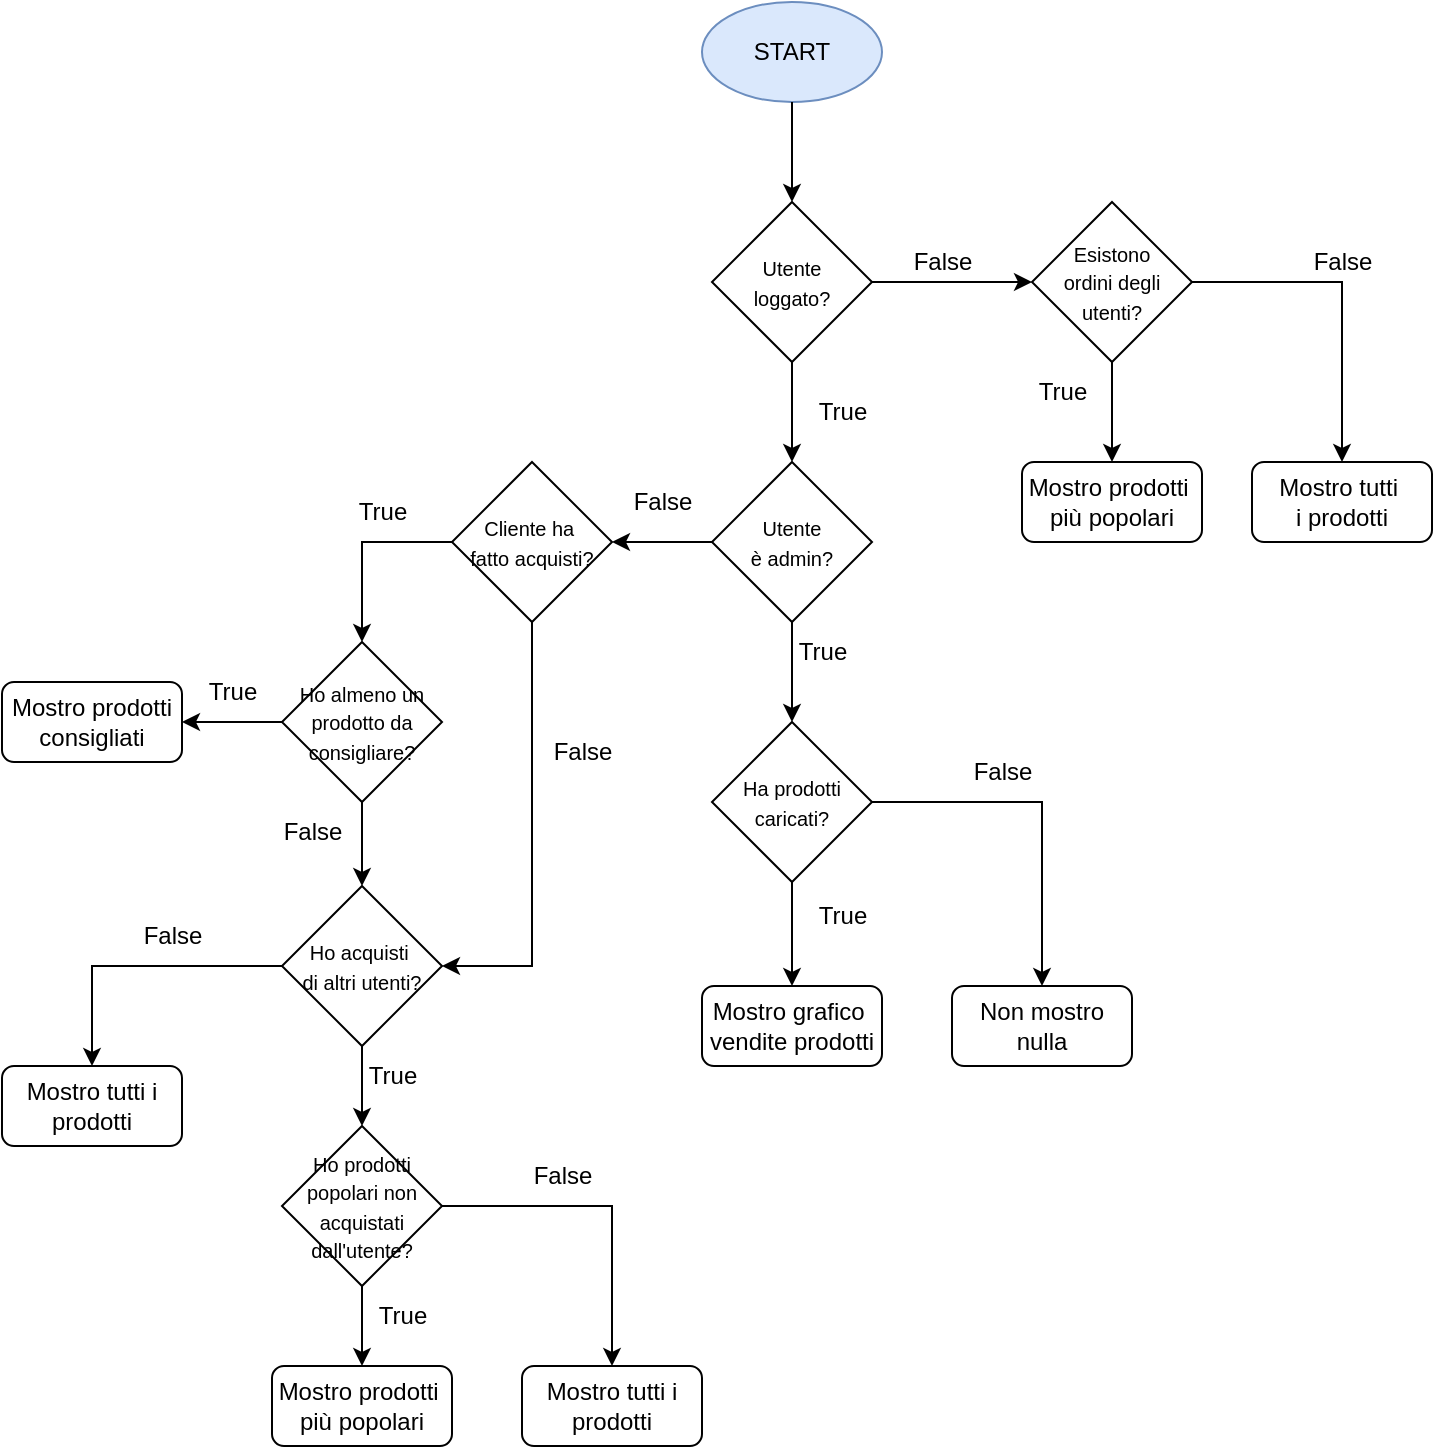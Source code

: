 <mxfile version="21.2.8" type="device">
  <diagram name="Pagina-1" id="kELV2Ai39GTpzXcFeus6">
    <mxGraphModel dx="1060" dy="808" grid="1" gridSize="10" guides="1" tooltips="1" connect="1" arrows="1" fold="1" page="1" pageScale="1" pageWidth="1169" pageHeight="827" math="0" shadow="0">
      <root>
        <mxCell id="0" />
        <mxCell id="1" parent="0" />
        <mxCell id="B7XteCIfGbR5q2yV8HFX-1" value="START" style="ellipse;whiteSpace=wrap;html=1;fillColor=#dae8fc;strokeColor=#6c8ebf;" vertex="1" parent="1">
          <mxGeometry x="415" y="90" width="90" height="50" as="geometry" />
        </mxCell>
        <mxCell id="B7XteCIfGbR5q2yV8HFX-3" value="" style="endArrow=classic;html=1;rounded=0;exitX=1;exitY=0.5;exitDx=0;exitDy=0;entryX=0;entryY=0.5;entryDx=0;entryDy=0;" edge="1" parent="1" source="B7XteCIfGbR5q2yV8HFX-8" target="B7XteCIfGbR5q2yV8HFX-13">
          <mxGeometry width="50" height="50" relative="1" as="geometry">
            <mxPoint x="500" y="230" as="sourcePoint" />
            <mxPoint x="570" y="230" as="targetPoint" />
          </mxGeometry>
        </mxCell>
        <mxCell id="B7XteCIfGbR5q2yV8HFX-4" value="False" style="text;html=1;align=center;verticalAlign=middle;resizable=0;points=[];autosize=1;strokeColor=none;fillColor=none;" vertex="1" parent="1">
          <mxGeometry x="510" y="205" width="50" height="30" as="geometry" />
        </mxCell>
        <mxCell id="B7XteCIfGbR5q2yV8HFX-5" value="" style="endArrow=classic;html=1;rounded=0;exitX=0.5;exitY=1;exitDx=0;exitDy=0;entryX=0.5;entryY=0;entryDx=0;entryDy=0;" edge="1" parent="1" source="B7XteCIfGbR5q2yV8HFX-8" target="B7XteCIfGbR5q2yV8HFX-20">
          <mxGeometry width="50" height="50" relative="1" as="geometry">
            <mxPoint x="460" y="260" as="sourcePoint" />
            <mxPoint x="460" y="320" as="targetPoint" />
          </mxGeometry>
        </mxCell>
        <mxCell id="B7XteCIfGbR5q2yV8HFX-6" value="True" style="text;html=1;align=center;verticalAlign=middle;resizable=0;points=[];autosize=1;strokeColor=none;fillColor=none;" vertex="1" parent="1">
          <mxGeometry x="460" y="280" width="50" height="30" as="geometry" />
        </mxCell>
        <mxCell id="B7XteCIfGbR5q2yV8HFX-8" value="&lt;font style=&quot;font-size: 10px;&quot;&gt;Utente &lt;br&gt;loggato?&lt;/font&gt;" style="rhombus;whiteSpace=wrap;html=1;" vertex="1" parent="1">
          <mxGeometry x="420" y="190" width="80" height="80" as="geometry" />
        </mxCell>
        <mxCell id="B7XteCIfGbR5q2yV8HFX-9" value="" style="endArrow=classic;html=1;rounded=0;exitX=0.5;exitY=1;exitDx=0;exitDy=0;entryX=0.5;entryY=0;entryDx=0;entryDy=0;" edge="1" parent="1" source="B7XteCIfGbR5q2yV8HFX-1" target="B7XteCIfGbR5q2yV8HFX-8">
          <mxGeometry width="50" height="50" relative="1" as="geometry">
            <mxPoint x="460" y="340" as="sourcePoint" />
            <mxPoint x="510" y="290" as="targetPoint" />
          </mxGeometry>
        </mxCell>
        <mxCell id="B7XteCIfGbR5q2yV8HFX-13" value="&lt;font style=&quot;font-size: 10px;&quot;&gt;Esistono&lt;br&gt;ordini degli utenti?&lt;/font&gt;" style="rhombus;whiteSpace=wrap;html=1;" vertex="1" parent="1">
          <mxGeometry x="580" y="190" width="80" height="80" as="geometry" />
        </mxCell>
        <mxCell id="B7XteCIfGbR5q2yV8HFX-14" value="" style="endArrow=classic;html=1;rounded=0;exitX=0.5;exitY=1;exitDx=0;exitDy=0;entryX=0.5;entryY=0;entryDx=0;entryDy=0;" edge="1" parent="1" source="B7XteCIfGbR5q2yV8HFX-13" target="B7XteCIfGbR5q2yV8HFX-19">
          <mxGeometry width="50" height="50" relative="1" as="geometry">
            <mxPoint x="460" y="390" as="sourcePoint" />
            <mxPoint x="620" y="340" as="targetPoint" />
          </mxGeometry>
        </mxCell>
        <mxCell id="B7XteCIfGbR5q2yV8HFX-15" value="True" style="text;html=1;align=center;verticalAlign=middle;resizable=0;points=[];autosize=1;strokeColor=none;fillColor=none;" vertex="1" parent="1">
          <mxGeometry x="570" y="270" width="50" height="30" as="geometry" />
        </mxCell>
        <mxCell id="B7XteCIfGbR5q2yV8HFX-16" value="" style="endArrow=classic;html=1;rounded=0;exitX=1;exitY=0.5;exitDx=0;exitDy=0;entryX=0.5;entryY=0;entryDx=0;entryDy=0;" edge="1" parent="1" source="B7XteCIfGbR5q2yV8HFX-13" target="B7XteCIfGbR5q2yV8HFX-18">
          <mxGeometry width="50" height="50" relative="1" as="geometry">
            <mxPoint x="460" y="390" as="sourcePoint" />
            <mxPoint x="740" y="230" as="targetPoint" />
            <Array as="points">
              <mxPoint x="735" y="230" />
            </Array>
          </mxGeometry>
        </mxCell>
        <mxCell id="B7XteCIfGbR5q2yV8HFX-17" value="False" style="text;html=1;align=center;verticalAlign=middle;resizable=0;points=[];autosize=1;strokeColor=none;fillColor=none;" vertex="1" parent="1">
          <mxGeometry x="710" y="205" width="50" height="30" as="geometry" />
        </mxCell>
        <mxCell id="B7XteCIfGbR5q2yV8HFX-18" value="Mostro tutti&amp;nbsp;&lt;br&gt;i prodotti" style="rounded=1;whiteSpace=wrap;html=1;" vertex="1" parent="1">
          <mxGeometry x="690" y="320" width="90" height="40" as="geometry" />
        </mxCell>
        <mxCell id="B7XteCIfGbR5q2yV8HFX-19" value="Mostro prodotti&amp;nbsp;&lt;br&gt;più popolari" style="rounded=1;whiteSpace=wrap;html=1;" vertex="1" parent="1">
          <mxGeometry x="575" y="320" width="90" height="40" as="geometry" />
        </mxCell>
        <mxCell id="B7XteCIfGbR5q2yV8HFX-20" value="&lt;font style=&quot;font-size: 10px;&quot;&gt;Utente &lt;br&gt;è admin?&lt;br&gt;&lt;/font&gt;" style="rhombus;whiteSpace=wrap;html=1;" vertex="1" parent="1">
          <mxGeometry x="420" y="320" width="80" height="80" as="geometry" />
        </mxCell>
        <mxCell id="B7XteCIfGbR5q2yV8HFX-21" value="" style="endArrow=classic;html=1;rounded=0;exitX=0.5;exitY=1;exitDx=0;exitDy=0;" edge="1" parent="1" source="B7XteCIfGbR5q2yV8HFX-20">
          <mxGeometry width="50" height="50" relative="1" as="geometry">
            <mxPoint x="460" y="380" as="sourcePoint" />
            <mxPoint x="460" y="450" as="targetPoint" />
          </mxGeometry>
        </mxCell>
        <mxCell id="B7XteCIfGbR5q2yV8HFX-22" value="&lt;font style=&quot;font-size: 10px;&quot;&gt;Ha prodotti&lt;br&gt;caricati?&lt;br&gt;&lt;/font&gt;" style="rhombus;whiteSpace=wrap;html=1;" vertex="1" parent="1">
          <mxGeometry x="420" y="450" width="80" height="80" as="geometry" />
        </mxCell>
        <mxCell id="B7XteCIfGbR5q2yV8HFX-23" value="True" style="text;html=1;align=center;verticalAlign=middle;resizable=0;points=[];autosize=1;strokeColor=none;fillColor=none;" vertex="1" parent="1">
          <mxGeometry x="450" y="400" width="50" height="30" as="geometry" />
        </mxCell>
        <mxCell id="B7XteCIfGbR5q2yV8HFX-24" value="" style="endArrow=classic;html=1;rounded=0;exitX=0;exitY=0.5;exitDx=0;exitDy=0;entryX=1;entryY=0.5;entryDx=0;entryDy=0;" edge="1" parent="1" source="B7XteCIfGbR5q2yV8HFX-20" target="B7XteCIfGbR5q2yV8HFX-33">
          <mxGeometry width="50" height="50" relative="1" as="geometry">
            <mxPoint x="460" y="360" as="sourcePoint" />
            <mxPoint x="370" y="360" as="targetPoint" />
          </mxGeometry>
        </mxCell>
        <mxCell id="B7XteCIfGbR5q2yV8HFX-25" value="False" style="text;html=1;align=center;verticalAlign=middle;resizable=0;points=[];autosize=1;strokeColor=none;fillColor=none;" vertex="1" parent="1">
          <mxGeometry x="370" y="325" width="50" height="30" as="geometry" />
        </mxCell>
        <mxCell id="B7XteCIfGbR5q2yV8HFX-26" value="" style="endArrow=classic;html=1;rounded=0;exitX=0.5;exitY=1;exitDx=0;exitDy=0;entryX=0.5;entryY=0;entryDx=0;entryDy=0;" edge="1" parent="1" source="B7XteCIfGbR5q2yV8HFX-22" target="B7XteCIfGbR5q2yV8HFX-28">
          <mxGeometry width="50" height="50" relative="1" as="geometry">
            <mxPoint x="585" y="465" as="sourcePoint" />
            <mxPoint x="570" y="490" as="targetPoint" />
            <Array as="points" />
          </mxGeometry>
        </mxCell>
        <mxCell id="B7XteCIfGbR5q2yV8HFX-27" value="True" style="text;html=1;align=center;verticalAlign=middle;resizable=0;points=[];autosize=1;strokeColor=none;fillColor=none;" vertex="1" parent="1">
          <mxGeometry x="460" y="532" width="50" height="30" as="geometry" />
        </mxCell>
        <mxCell id="B7XteCIfGbR5q2yV8HFX-28" value="Mostro grafico&amp;nbsp;&lt;br&gt;vendite prodotti" style="rounded=1;whiteSpace=wrap;html=1;" vertex="1" parent="1">
          <mxGeometry x="415" y="582" width="90" height="40" as="geometry" />
        </mxCell>
        <mxCell id="B7XteCIfGbR5q2yV8HFX-29" value="" style="endArrow=classic;html=1;rounded=0;entryX=0.5;entryY=0;entryDx=0;entryDy=0;exitX=1;exitY=0.5;exitDx=0;exitDy=0;" edge="1" parent="1" source="B7XteCIfGbR5q2yV8HFX-22" target="B7XteCIfGbR5q2yV8HFX-30">
          <mxGeometry width="50" height="50" relative="1" as="geometry">
            <mxPoint x="390" y="532" as="sourcePoint" />
            <mxPoint x="290" y="572" as="targetPoint" />
            <Array as="points">
              <mxPoint x="585" y="490" />
            </Array>
          </mxGeometry>
        </mxCell>
        <mxCell id="B7XteCIfGbR5q2yV8HFX-30" value="Non mostro nulla" style="rounded=1;whiteSpace=wrap;html=1;" vertex="1" parent="1">
          <mxGeometry x="540" y="582" width="90" height="40" as="geometry" />
        </mxCell>
        <mxCell id="B7XteCIfGbR5q2yV8HFX-31" value="False" style="text;html=1;align=center;verticalAlign=middle;resizable=0;points=[];autosize=1;strokeColor=none;fillColor=none;" vertex="1" parent="1">
          <mxGeometry x="540" y="460" width="50" height="30" as="geometry" />
        </mxCell>
        <mxCell id="B7XteCIfGbR5q2yV8HFX-33" value="&lt;font style=&quot;font-size: 10px;&quot;&gt;Cliente ha&amp;nbsp;&lt;br&gt;fatto acquisti?&lt;/font&gt;" style="rhombus;whiteSpace=wrap;html=1;" vertex="1" parent="1">
          <mxGeometry x="290" y="320" width="80" height="80" as="geometry" />
        </mxCell>
        <mxCell id="B7XteCIfGbR5q2yV8HFX-35" value="" style="endArrow=classic;html=1;rounded=0;exitX=0;exitY=0.5;exitDx=0;exitDy=0;entryX=0.5;entryY=0;entryDx=0;entryDy=0;" edge="1" parent="1" source="B7XteCIfGbR5q2yV8HFX-33" target="B7XteCIfGbR5q2yV8HFX-36">
          <mxGeometry width="50" height="50" relative="1" as="geometry">
            <mxPoint x="480" y="420" as="sourcePoint" />
            <mxPoint x="330" y="450" as="targetPoint" />
            <Array as="points">
              <mxPoint x="245" y="360" />
            </Array>
          </mxGeometry>
        </mxCell>
        <mxCell id="B7XteCIfGbR5q2yV8HFX-36" value="&lt;font style=&quot;font-size: 10px;&quot;&gt;Ho almeno un prodotto da consigliare?&lt;/font&gt;" style="rhombus;whiteSpace=wrap;html=1;" vertex="1" parent="1">
          <mxGeometry x="205" y="410" width="80" height="80" as="geometry" />
        </mxCell>
        <mxCell id="B7XteCIfGbR5q2yV8HFX-37" value="True" style="text;html=1;align=center;verticalAlign=middle;resizable=0;points=[];autosize=1;strokeColor=none;fillColor=none;" vertex="1" parent="1">
          <mxGeometry x="230" y="330" width="50" height="30" as="geometry" />
        </mxCell>
        <mxCell id="B7XteCIfGbR5q2yV8HFX-38" value="" style="endArrow=classic;html=1;rounded=0;exitX=0.5;exitY=1;exitDx=0;exitDy=0;entryX=0.5;entryY=0;entryDx=0;entryDy=0;" edge="1" parent="1" source="B7XteCIfGbR5q2yV8HFX-36" target="B7XteCIfGbR5q2yV8HFX-46">
          <mxGeometry width="50" height="50" relative="1" as="geometry">
            <mxPoint x="395" y="372" as="sourcePoint" />
            <mxPoint x="245" y="532" as="targetPoint" />
          </mxGeometry>
        </mxCell>
        <mxCell id="B7XteCIfGbR5q2yV8HFX-40" value="True" style="text;html=1;align=center;verticalAlign=middle;resizable=0;points=[];autosize=1;strokeColor=none;fillColor=none;" vertex="1" parent="1">
          <mxGeometry x="155" y="420" width="50" height="30" as="geometry" />
        </mxCell>
        <mxCell id="B7XteCIfGbR5q2yV8HFX-41" value="" style="endArrow=classic;html=1;rounded=0;exitX=0;exitY=0.5;exitDx=0;exitDy=0;entryX=1;entryY=0.5;entryDx=0;entryDy=0;" edge="1" parent="1" source="B7XteCIfGbR5q2yV8HFX-36" target="B7XteCIfGbR5q2yV8HFX-44">
          <mxGeometry width="50" height="50" relative="1" as="geometry">
            <mxPoint x="395" y="372" as="sourcePoint" />
            <mxPoint x="135" y="450" as="targetPoint" />
          </mxGeometry>
        </mxCell>
        <mxCell id="B7XteCIfGbR5q2yV8HFX-42" value="False" style="text;html=1;align=center;verticalAlign=middle;resizable=0;points=[];autosize=1;strokeColor=none;fillColor=none;" vertex="1" parent="1">
          <mxGeometry x="195" y="490" width="50" height="30" as="geometry" />
        </mxCell>
        <mxCell id="B7XteCIfGbR5q2yV8HFX-44" value="Mostro prodotti&lt;br&gt;consigliati" style="rounded=1;whiteSpace=wrap;html=1;" vertex="1" parent="1">
          <mxGeometry x="65" y="430" width="90" height="40" as="geometry" />
        </mxCell>
        <mxCell id="B7XteCIfGbR5q2yV8HFX-46" value="&lt;span style=&quot;font-size: 10px;&quot;&gt;Ho acquisti&amp;nbsp;&lt;br&gt;di altri utenti?&lt;br&gt;&lt;/span&gt;" style="rhombus;whiteSpace=wrap;html=1;" vertex="1" parent="1">
          <mxGeometry x="205" y="532" width="80" height="80" as="geometry" />
        </mxCell>
        <mxCell id="B7XteCIfGbR5q2yV8HFX-47" value="" style="endArrow=classic;html=1;rounded=0;exitX=0.5;exitY=1;exitDx=0;exitDy=0;entryX=0.5;entryY=0;entryDx=0;entryDy=0;" edge="1" parent="1" source="B7XteCIfGbR5q2yV8HFX-46" target="B7XteCIfGbR5q2yV8HFX-53">
          <mxGeometry width="50" height="50" relative="1" as="geometry">
            <mxPoint x="395" y="592" as="sourcePoint" />
            <mxPoint x="240" y="652" as="targetPoint" />
          </mxGeometry>
        </mxCell>
        <mxCell id="B7XteCIfGbR5q2yV8HFX-49" value="True" style="text;html=1;align=center;verticalAlign=middle;resizable=0;points=[];autosize=1;strokeColor=none;fillColor=none;" vertex="1" parent="1">
          <mxGeometry x="235" y="612" width="50" height="30" as="geometry" />
        </mxCell>
        <mxCell id="B7XteCIfGbR5q2yV8HFX-50" value="" style="endArrow=classic;html=1;rounded=0;exitX=0;exitY=0.5;exitDx=0;exitDy=0;entryX=0.5;entryY=0;entryDx=0;entryDy=0;" edge="1" parent="1" source="B7XteCIfGbR5q2yV8HFX-46" target="B7XteCIfGbR5q2yV8HFX-62">
          <mxGeometry width="50" height="50" relative="1" as="geometry">
            <mxPoint x="395" y="562" as="sourcePoint" />
            <mxPoint x="115" y="572" as="targetPoint" />
            <Array as="points">
              <mxPoint x="110" y="572" />
            </Array>
          </mxGeometry>
        </mxCell>
        <mxCell id="B7XteCIfGbR5q2yV8HFX-51" value="False" style="text;html=1;align=center;verticalAlign=middle;resizable=0;points=[];autosize=1;strokeColor=none;fillColor=none;" vertex="1" parent="1">
          <mxGeometry x="125" y="542" width="50" height="30" as="geometry" />
        </mxCell>
        <mxCell id="B7XteCIfGbR5q2yV8HFX-53" value="&lt;span style=&quot;font-size: 10px;&quot;&gt;Ho prodotti popolari non acquistati dall&#39;utente?&lt;br&gt;&lt;/span&gt;" style="rhombus;whiteSpace=wrap;html=1;" vertex="1" parent="1">
          <mxGeometry x="205" y="652" width="80" height="80" as="geometry" />
        </mxCell>
        <mxCell id="B7XteCIfGbR5q2yV8HFX-56" value="" style="endArrow=classic;html=1;rounded=0;exitX=1;exitY=0.5;exitDx=0;exitDy=0;entryX=0.5;entryY=0;entryDx=0;entryDy=0;" edge="1" parent="1" source="B7XteCIfGbR5q2yV8HFX-53" target="B7XteCIfGbR5q2yV8HFX-58">
          <mxGeometry width="50" height="50" relative="1" as="geometry">
            <mxPoint x="395" y="622" as="sourcePoint" />
            <mxPoint x="355" y="692" as="targetPoint" />
            <Array as="points">
              <mxPoint x="370" y="692" />
            </Array>
          </mxGeometry>
        </mxCell>
        <mxCell id="B7XteCIfGbR5q2yV8HFX-57" value="False" style="text;html=1;align=center;verticalAlign=middle;resizable=0;points=[];autosize=1;strokeColor=none;fillColor=none;" vertex="1" parent="1">
          <mxGeometry x="320" y="662" width="50" height="30" as="geometry" />
        </mxCell>
        <mxCell id="B7XteCIfGbR5q2yV8HFX-58" value="Mostro tutti i prodotti" style="rounded=1;whiteSpace=wrap;html=1;" vertex="1" parent="1">
          <mxGeometry x="325" y="772" width="90" height="40" as="geometry" />
        </mxCell>
        <mxCell id="B7XteCIfGbR5q2yV8HFX-59" value="Mostro prodotti&amp;nbsp;&lt;br&gt;più popolari" style="rounded=1;whiteSpace=wrap;html=1;" vertex="1" parent="1">
          <mxGeometry x="200" y="772" width="90" height="40" as="geometry" />
        </mxCell>
        <mxCell id="B7XteCIfGbR5q2yV8HFX-60" value="" style="endArrow=classic;html=1;rounded=0;exitX=0.5;exitY=1;exitDx=0;exitDy=0;entryX=0.5;entryY=0;entryDx=0;entryDy=0;" edge="1" parent="1" source="B7XteCIfGbR5q2yV8HFX-53" target="B7XteCIfGbR5q2yV8HFX-59">
          <mxGeometry width="50" height="50" relative="1" as="geometry">
            <mxPoint x="395" y="742" as="sourcePoint" />
            <mxPoint x="445" y="692" as="targetPoint" />
          </mxGeometry>
        </mxCell>
        <mxCell id="B7XteCIfGbR5q2yV8HFX-61" value="True" style="text;html=1;align=center;verticalAlign=middle;resizable=0;points=[];autosize=1;strokeColor=none;fillColor=none;" vertex="1" parent="1">
          <mxGeometry x="240" y="732" width="50" height="30" as="geometry" />
        </mxCell>
        <mxCell id="B7XteCIfGbR5q2yV8HFX-62" value="Mostro tutti i prodotti" style="rounded=1;whiteSpace=wrap;html=1;" vertex="1" parent="1">
          <mxGeometry x="65" y="622" width="90" height="40" as="geometry" />
        </mxCell>
        <mxCell id="B7XteCIfGbR5q2yV8HFX-63" value="" style="endArrow=classic;html=1;rounded=0;exitX=0.5;exitY=1;exitDx=0;exitDy=0;entryX=1;entryY=0.5;entryDx=0;entryDy=0;" edge="1" parent="1" source="B7XteCIfGbR5q2yV8HFX-33" target="B7XteCIfGbR5q2yV8HFX-46">
          <mxGeometry width="50" height="50" relative="1" as="geometry">
            <mxPoint x="375" y="400" as="sourcePoint" />
            <mxPoint x="255" y="610" as="targetPoint" />
            <Array as="points">
              <mxPoint x="330" y="572" />
            </Array>
          </mxGeometry>
        </mxCell>
        <mxCell id="B7XteCIfGbR5q2yV8HFX-64" value="False" style="text;html=1;align=center;verticalAlign=middle;resizable=0;points=[];autosize=1;strokeColor=none;fillColor=none;" vertex="1" parent="1">
          <mxGeometry x="330" y="450" width="50" height="30" as="geometry" />
        </mxCell>
      </root>
    </mxGraphModel>
  </diagram>
</mxfile>
